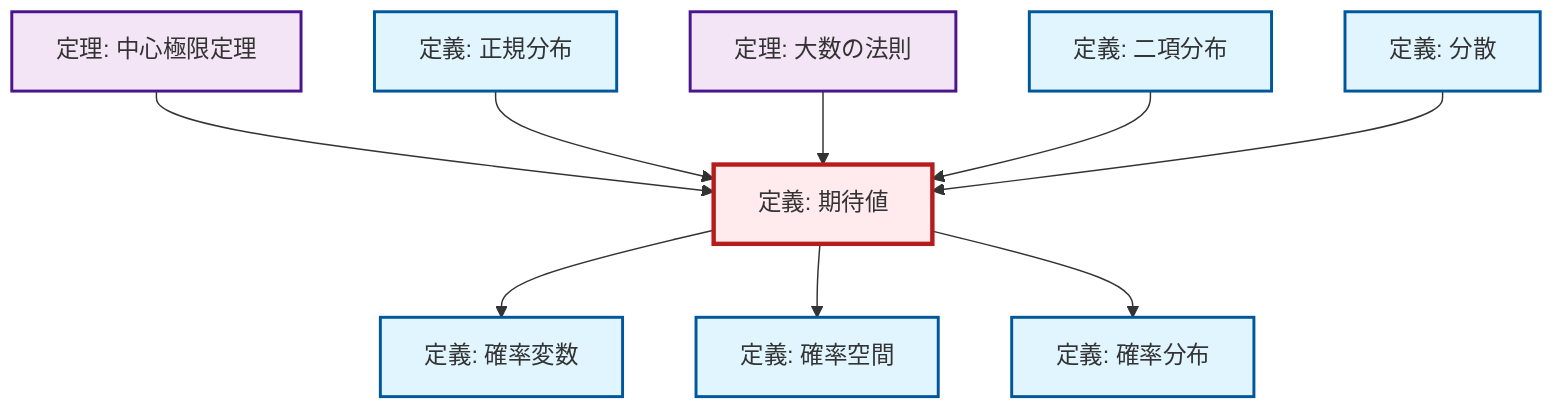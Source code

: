 graph TD
    classDef definition fill:#e1f5fe,stroke:#01579b,stroke-width:2px
    classDef theorem fill:#f3e5f5,stroke:#4a148c,stroke-width:2px
    classDef axiom fill:#fff3e0,stroke:#e65100,stroke-width:2px
    classDef example fill:#e8f5e9,stroke:#1b5e20,stroke-width:2px
    classDef current fill:#ffebee,stroke:#b71c1c,stroke-width:3px
    thm-central-limit["定理: 中心極限定理"]:::theorem
    def-expectation["定義: 期待値"]:::definition
    def-random-variable["定義: 確率変数"]:::definition
    thm-law-of-large-numbers["定理: 大数の法則"]:::theorem
    def-normal-distribution["定義: 正規分布"]:::definition
    def-binomial-distribution["定義: 二項分布"]:::definition
    def-probability-space["定義: 確率空間"]:::definition
    def-variance["定義: 分散"]:::definition
    def-probability-distribution["定義: 確率分布"]:::definition
    def-expectation --> def-random-variable
    thm-central-limit --> def-expectation
    def-normal-distribution --> def-expectation
    thm-law-of-large-numbers --> def-expectation
    def-expectation --> def-probability-space
    def-binomial-distribution --> def-expectation
    def-variance --> def-expectation
    def-expectation --> def-probability-distribution
    class def-expectation current